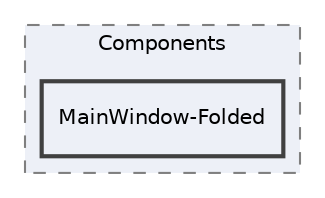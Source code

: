 digraph "Editor/UI/Components/MainWindow-Folded"
{
 // LATEX_PDF_SIZE
  edge [fontname="Helvetica",fontsize="10",labelfontname="Helvetica",labelfontsize="10"];
  node [fontname="Helvetica",fontsize="10",shape=record];
  compound=true
  subgraph clusterdir_923fa9d008c2aca82a70b1951296c9a0 {
    graph [ bgcolor="#edf0f7", pencolor="grey50", style="filled,dashed,", label="Components", fontname="Helvetica", fontsize="10", URL="dir_923fa9d008c2aca82a70b1951296c9a0.html"]
  dir_25911dca0b32f16574dcece5673cd306 [shape=box, label="MainWindow-Folded", style="filled,bold,", fillcolor="#edf0f7", color="grey25", URL="dir_25911dca0b32f16574dcece5673cd306.html"];
  }
}
